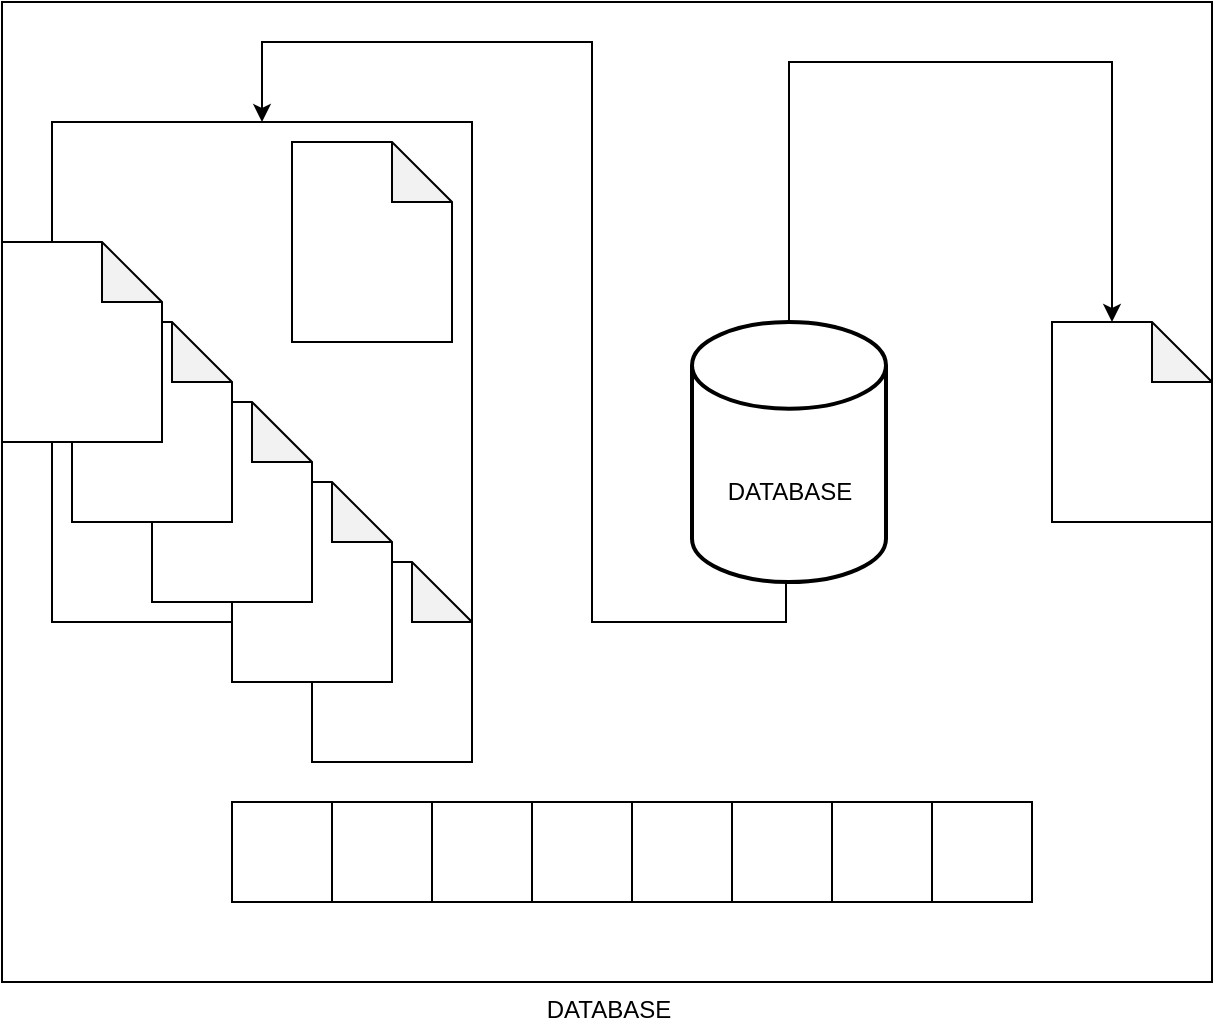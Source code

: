 <mxfile version="13.11.0" type="github">
  <diagram id="BEwYd7-QW6IbJVN_QXZY" name="Page-1">
    <mxGraphModel dx="828" dy="483" grid="1" gridSize="10" guides="1" tooltips="1" connect="1" arrows="1" fold="1" page="1" pageScale="1" pageWidth="827" pageHeight="1169" math="0" shadow="0">
      <root>
        <mxCell id="0" />
        <mxCell id="1" parent="0" />
        <mxCell id="h5e7jg0KxWS-je9wN3GM-12" value="DATABASE" style="verticalLabelPosition=bottom;verticalAlign=top;html=1;shape=mxgraph.basic.rect;fillColor2=none;strokeWidth=1;size=20;indent=5;" parent="1" vertex="1">
          <mxGeometry x="5" y="60" width="605" height="490" as="geometry" />
        </mxCell>
        <mxCell id="h5e7jg0KxWS-je9wN3GM-1" value="" style="rounded=0;whiteSpace=wrap;html=1;" parent="1" vertex="1">
          <mxGeometry x="30" y="120" width="210" height="250" as="geometry" />
        </mxCell>
        <mxCell id="h5e7jg0KxWS-je9wN3GM-6" style="edgeStyle=orthogonalEdgeStyle;rounded=0;orthogonalLoop=1;jettySize=auto;html=1;exitX=0.5;exitY=1;exitDx=0;exitDy=0;entryX=0.5;entryY=0;entryDx=0;entryDy=0;" parent="1" target="h5e7jg0KxWS-je9wN3GM-1" edge="1">
          <mxGeometry relative="1" as="geometry">
            <mxPoint x="290" y="270" as="targetPoint" />
            <mxPoint x="397" y="350" as="sourcePoint" />
            <Array as="points">
              <mxPoint x="397" y="370" />
              <mxPoint x="300" y="370" />
              <mxPoint x="300" y="80" />
              <mxPoint x="135" y="80" />
            </Array>
          </mxGeometry>
        </mxCell>
        <mxCell id="h5e7jg0KxWS-je9wN3GM-3" value="" style="shape=note;whiteSpace=wrap;html=1;backgroundOutline=1;darkOpacity=0.05;" parent="1" vertex="1">
          <mxGeometry x="160" y="340" width="80" height="100" as="geometry" />
        </mxCell>
        <mxCell id="h5e7jg0KxWS-je9wN3GM-4" value="" style="shape=note;whiteSpace=wrap;html=1;backgroundOutline=1;darkOpacity=0.05;" parent="1" vertex="1">
          <mxGeometry x="120" y="300" width="80" height="100" as="geometry" />
        </mxCell>
        <mxCell id="h5e7jg0KxWS-je9wN3GM-5" value="" style="shape=note;whiteSpace=wrap;html=1;backgroundOutline=1;darkOpacity=0.05;" parent="1" vertex="1">
          <mxGeometry x="80" y="260" width="80" height="100" as="geometry" />
        </mxCell>
        <mxCell id="h5e7jg0KxWS-je9wN3GM-7" value="" style="shape=note;whiteSpace=wrap;html=1;backgroundOutline=1;darkOpacity=0.05;" parent="1" vertex="1">
          <mxGeometry x="530" y="220" width="80" height="100" as="geometry" />
        </mxCell>
        <mxCell id="h5e7jg0KxWS-je9wN3GM-44" style="edgeStyle=orthogonalEdgeStyle;rounded=0;orthogonalLoop=1;jettySize=auto;html=1;" parent="1" source="h5e7jg0KxWS-je9wN3GM-9" target="h5e7jg0KxWS-je9wN3GM-7" edge="1">
          <mxGeometry relative="1" as="geometry">
            <Array as="points">
              <mxPoint x="399" y="90" />
              <mxPoint x="560" y="90" />
            </Array>
          </mxGeometry>
        </mxCell>
        <mxCell id="h5e7jg0KxWS-je9wN3GM-9" value="" style="strokeWidth=2;html=1;shape=mxgraph.flowchart.database;whiteSpace=wrap;" parent="1" vertex="1">
          <mxGeometry x="350" y="220" width="97" height="130" as="geometry" />
        </mxCell>
        <mxCell id="h5e7jg0KxWS-je9wN3GM-10" value="" style="shape=note;whiteSpace=wrap;html=1;backgroundOutline=1;darkOpacity=0.05;" parent="1" vertex="1">
          <mxGeometry x="40" y="220" width="80" height="100" as="geometry" />
        </mxCell>
        <mxCell id="h5e7jg0KxWS-je9wN3GM-11" value="" style="shape=note;whiteSpace=wrap;html=1;backgroundOutline=1;darkOpacity=0.05;" parent="1" vertex="1">
          <mxGeometry x="150" y="130" width="80" height="100" as="geometry" />
        </mxCell>
        <mxCell id="h5e7jg0KxWS-je9wN3GM-13" value="" style="whiteSpace=wrap;html=1;aspect=fixed;" parent="1" vertex="1">
          <mxGeometry x="120" y="460" width="50" height="50" as="geometry" />
        </mxCell>
        <mxCell id="h5e7jg0KxWS-je9wN3GM-22" value="" style="whiteSpace=wrap;html=1;aspect=fixed;" parent="1" vertex="1">
          <mxGeometry x="170" y="460" width="50" height="50" as="geometry" />
        </mxCell>
        <mxCell id="h5e7jg0KxWS-je9wN3GM-23" value="" style="whiteSpace=wrap;html=1;aspect=fixed;" parent="1" vertex="1">
          <mxGeometry x="220" y="460" width="50" height="50" as="geometry" />
        </mxCell>
        <mxCell id="h5e7jg0KxWS-je9wN3GM-24" value="" style="whiteSpace=wrap;html=1;aspect=fixed;" parent="1" vertex="1">
          <mxGeometry x="270" y="460" width="50" height="50" as="geometry" />
        </mxCell>
        <mxCell id="h5e7jg0KxWS-je9wN3GM-25" value="" style="whiteSpace=wrap;html=1;aspect=fixed;" parent="1" vertex="1">
          <mxGeometry x="320" y="460" width="50" height="50" as="geometry" />
        </mxCell>
        <mxCell id="h5e7jg0KxWS-je9wN3GM-26" value="" style="whiteSpace=wrap;html=1;aspect=fixed;" parent="1" vertex="1">
          <mxGeometry x="370" y="460" width="50" height="50" as="geometry" />
        </mxCell>
        <mxCell id="h5e7jg0KxWS-je9wN3GM-27" value="" style="whiteSpace=wrap;html=1;aspect=fixed;" parent="1" vertex="1">
          <mxGeometry x="420" y="460" width="50" height="50" as="geometry" />
        </mxCell>
        <mxCell id="h5e7jg0KxWS-je9wN3GM-28" value="" style="whiteSpace=wrap;html=1;aspect=fixed;" parent="1" vertex="1">
          <mxGeometry x="470" y="460" width="50" height="50" as="geometry" />
        </mxCell>
        <mxCell id="h5e7jg0KxWS-je9wN3GM-43" value="" style="shape=note;whiteSpace=wrap;html=1;backgroundOutline=1;darkOpacity=0.05;" parent="1" vertex="1">
          <mxGeometry x="5" y="180" width="80" height="100" as="geometry" />
        </mxCell>
        <mxCell id="h5e7jg0KxWS-je9wN3GM-45" value="DATABASE" style="text;html=1;strokeColor=none;fillColor=none;align=center;verticalAlign=middle;whiteSpace=wrap;rounded=0;" parent="1" vertex="1">
          <mxGeometry x="363.5" y="295" width="70" height="20" as="geometry" />
        </mxCell>
      </root>
    </mxGraphModel>
  </diagram>
</mxfile>
